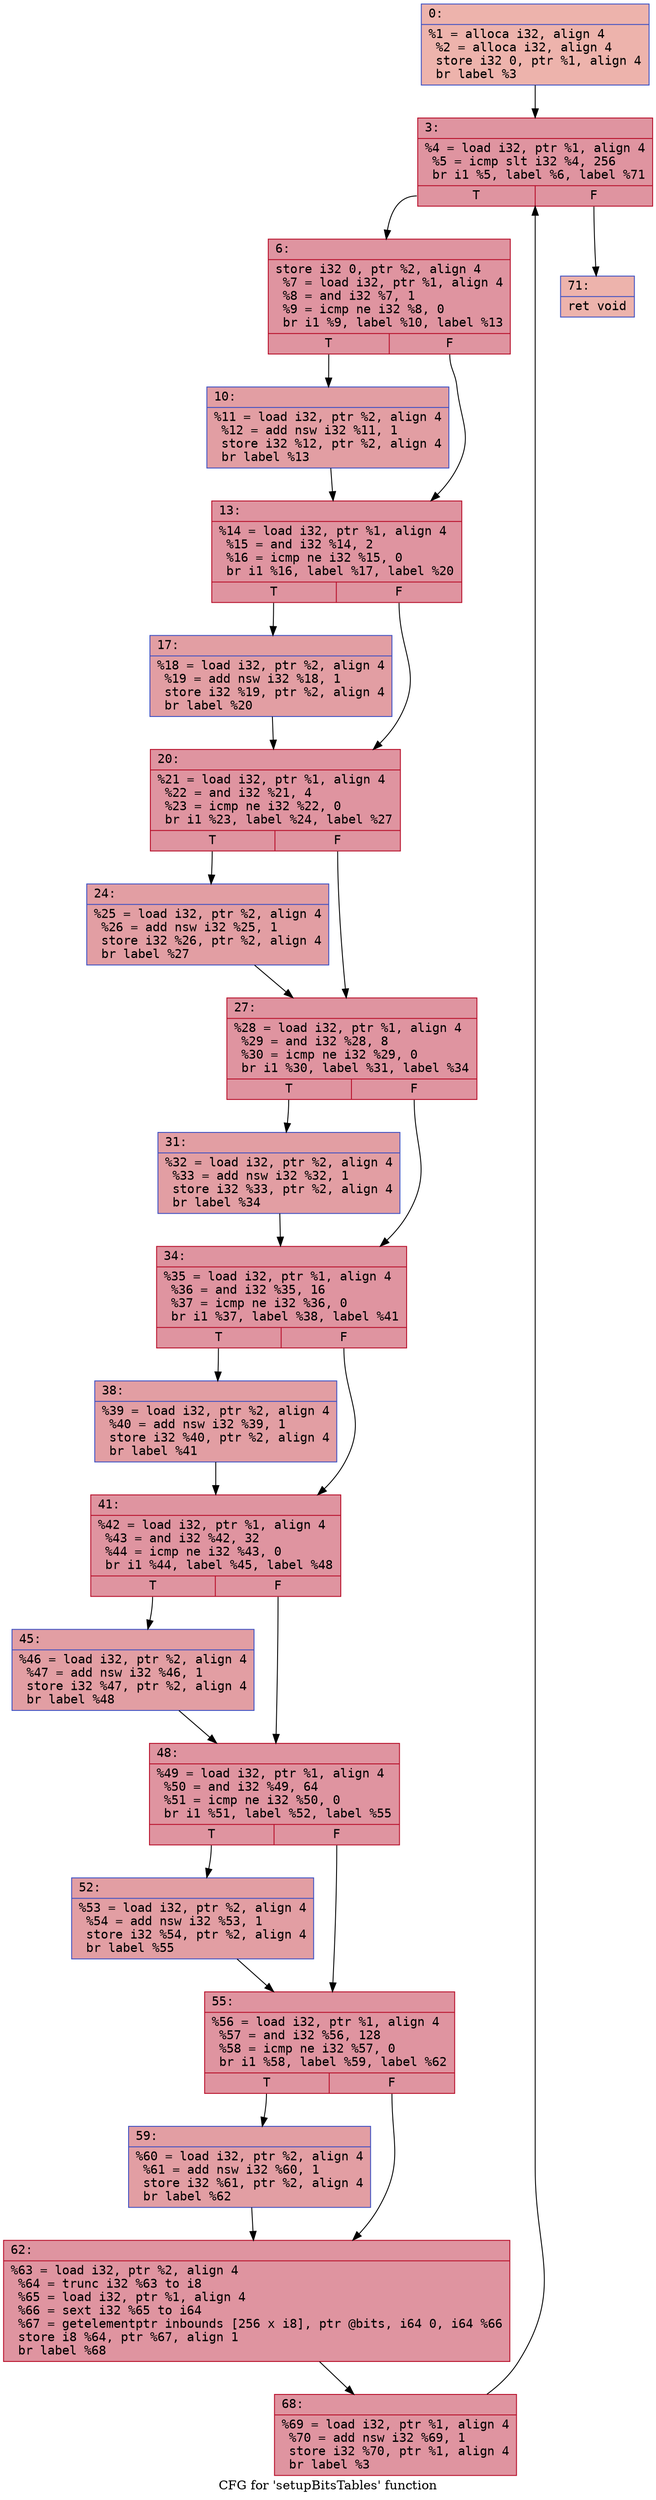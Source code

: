 digraph "CFG for 'setupBitsTables' function" {
	label="CFG for 'setupBitsTables' function";

	Node0x60000159d270 [shape=record,color="#3d50c3ff", style=filled, fillcolor="#d6524470" fontname="Courier",label="{0:\l|  %1 = alloca i32, align 4\l  %2 = alloca i32, align 4\l  store i32 0, ptr %1, align 4\l  br label %3\l}"];
	Node0x60000159d270 -> Node0x60000159d2c0[tooltip="0 -> 3\nProbability 100.00%" ];
	Node0x60000159d2c0 [shape=record,color="#b70d28ff", style=filled, fillcolor="#b70d2870" fontname="Courier",label="{3:\l|  %4 = load i32, ptr %1, align 4\l  %5 = icmp slt i32 %4, 256\l  br i1 %5, label %6, label %71\l|{<s0>T|<s1>F}}"];
	Node0x60000159d2c0:s0 -> Node0x60000159d310[tooltip="3 -> 6\nProbability 96.88%" ];
	Node0x60000159d2c0:s1 -> Node0x60000159d8b0[tooltip="3 -> 71\nProbability 3.12%" ];
	Node0x60000159d310 [shape=record,color="#b70d28ff", style=filled, fillcolor="#b70d2870" fontname="Courier",label="{6:\l|  store i32 0, ptr %2, align 4\l  %7 = load i32, ptr %1, align 4\l  %8 = and i32 %7, 1\l  %9 = icmp ne i32 %8, 0\l  br i1 %9, label %10, label %13\l|{<s0>T|<s1>F}}"];
	Node0x60000159d310:s0 -> Node0x60000159d360[tooltip="6 -> 10\nProbability 50.00%" ];
	Node0x60000159d310:s1 -> Node0x60000159d3b0[tooltip="6 -> 13\nProbability 50.00%" ];
	Node0x60000159d360 [shape=record,color="#3d50c3ff", style=filled, fillcolor="#be242e70" fontname="Courier",label="{10:\l|  %11 = load i32, ptr %2, align 4\l  %12 = add nsw i32 %11, 1\l  store i32 %12, ptr %2, align 4\l  br label %13\l}"];
	Node0x60000159d360 -> Node0x60000159d3b0[tooltip="10 -> 13\nProbability 100.00%" ];
	Node0x60000159d3b0 [shape=record,color="#b70d28ff", style=filled, fillcolor="#b70d2870" fontname="Courier",label="{13:\l|  %14 = load i32, ptr %1, align 4\l  %15 = and i32 %14, 2\l  %16 = icmp ne i32 %15, 0\l  br i1 %16, label %17, label %20\l|{<s0>T|<s1>F}}"];
	Node0x60000159d3b0:s0 -> Node0x60000159d400[tooltip="13 -> 17\nProbability 50.00%" ];
	Node0x60000159d3b0:s1 -> Node0x60000159d450[tooltip="13 -> 20\nProbability 50.00%" ];
	Node0x60000159d400 [shape=record,color="#3d50c3ff", style=filled, fillcolor="#be242e70" fontname="Courier",label="{17:\l|  %18 = load i32, ptr %2, align 4\l  %19 = add nsw i32 %18, 1\l  store i32 %19, ptr %2, align 4\l  br label %20\l}"];
	Node0x60000159d400 -> Node0x60000159d450[tooltip="17 -> 20\nProbability 100.00%" ];
	Node0x60000159d450 [shape=record,color="#b70d28ff", style=filled, fillcolor="#b70d2870" fontname="Courier",label="{20:\l|  %21 = load i32, ptr %1, align 4\l  %22 = and i32 %21, 4\l  %23 = icmp ne i32 %22, 0\l  br i1 %23, label %24, label %27\l|{<s0>T|<s1>F}}"];
	Node0x60000159d450:s0 -> Node0x60000159d4a0[tooltip="20 -> 24\nProbability 50.00%" ];
	Node0x60000159d450:s1 -> Node0x60000159d4f0[tooltip="20 -> 27\nProbability 50.00%" ];
	Node0x60000159d4a0 [shape=record,color="#3d50c3ff", style=filled, fillcolor="#be242e70" fontname="Courier",label="{24:\l|  %25 = load i32, ptr %2, align 4\l  %26 = add nsw i32 %25, 1\l  store i32 %26, ptr %2, align 4\l  br label %27\l}"];
	Node0x60000159d4a0 -> Node0x60000159d4f0[tooltip="24 -> 27\nProbability 100.00%" ];
	Node0x60000159d4f0 [shape=record,color="#b70d28ff", style=filled, fillcolor="#b70d2870" fontname="Courier",label="{27:\l|  %28 = load i32, ptr %1, align 4\l  %29 = and i32 %28, 8\l  %30 = icmp ne i32 %29, 0\l  br i1 %30, label %31, label %34\l|{<s0>T|<s1>F}}"];
	Node0x60000159d4f0:s0 -> Node0x60000159d540[tooltip="27 -> 31\nProbability 50.00%" ];
	Node0x60000159d4f0:s1 -> Node0x60000159d590[tooltip="27 -> 34\nProbability 50.00%" ];
	Node0x60000159d540 [shape=record,color="#3d50c3ff", style=filled, fillcolor="#be242e70" fontname="Courier",label="{31:\l|  %32 = load i32, ptr %2, align 4\l  %33 = add nsw i32 %32, 1\l  store i32 %33, ptr %2, align 4\l  br label %34\l}"];
	Node0x60000159d540 -> Node0x60000159d590[tooltip="31 -> 34\nProbability 100.00%" ];
	Node0x60000159d590 [shape=record,color="#b70d28ff", style=filled, fillcolor="#b70d2870" fontname="Courier",label="{34:\l|  %35 = load i32, ptr %1, align 4\l  %36 = and i32 %35, 16\l  %37 = icmp ne i32 %36, 0\l  br i1 %37, label %38, label %41\l|{<s0>T|<s1>F}}"];
	Node0x60000159d590:s0 -> Node0x60000159d5e0[tooltip="34 -> 38\nProbability 50.00%" ];
	Node0x60000159d590:s1 -> Node0x60000159d630[tooltip="34 -> 41\nProbability 50.00%" ];
	Node0x60000159d5e0 [shape=record,color="#3d50c3ff", style=filled, fillcolor="#be242e70" fontname="Courier",label="{38:\l|  %39 = load i32, ptr %2, align 4\l  %40 = add nsw i32 %39, 1\l  store i32 %40, ptr %2, align 4\l  br label %41\l}"];
	Node0x60000159d5e0 -> Node0x60000159d630[tooltip="38 -> 41\nProbability 100.00%" ];
	Node0x60000159d630 [shape=record,color="#b70d28ff", style=filled, fillcolor="#b70d2870" fontname="Courier",label="{41:\l|  %42 = load i32, ptr %1, align 4\l  %43 = and i32 %42, 32\l  %44 = icmp ne i32 %43, 0\l  br i1 %44, label %45, label %48\l|{<s0>T|<s1>F}}"];
	Node0x60000159d630:s0 -> Node0x60000159d680[tooltip="41 -> 45\nProbability 50.00%" ];
	Node0x60000159d630:s1 -> Node0x60000159d6d0[tooltip="41 -> 48\nProbability 50.00%" ];
	Node0x60000159d680 [shape=record,color="#3d50c3ff", style=filled, fillcolor="#be242e70" fontname="Courier",label="{45:\l|  %46 = load i32, ptr %2, align 4\l  %47 = add nsw i32 %46, 1\l  store i32 %47, ptr %2, align 4\l  br label %48\l}"];
	Node0x60000159d680 -> Node0x60000159d6d0[tooltip="45 -> 48\nProbability 100.00%" ];
	Node0x60000159d6d0 [shape=record,color="#b70d28ff", style=filled, fillcolor="#b70d2870" fontname="Courier",label="{48:\l|  %49 = load i32, ptr %1, align 4\l  %50 = and i32 %49, 64\l  %51 = icmp ne i32 %50, 0\l  br i1 %51, label %52, label %55\l|{<s0>T|<s1>F}}"];
	Node0x60000159d6d0:s0 -> Node0x60000159d720[tooltip="48 -> 52\nProbability 50.00%" ];
	Node0x60000159d6d0:s1 -> Node0x60000159d770[tooltip="48 -> 55\nProbability 50.00%" ];
	Node0x60000159d720 [shape=record,color="#3d50c3ff", style=filled, fillcolor="#be242e70" fontname="Courier",label="{52:\l|  %53 = load i32, ptr %2, align 4\l  %54 = add nsw i32 %53, 1\l  store i32 %54, ptr %2, align 4\l  br label %55\l}"];
	Node0x60000159d720 -> Node0x60000159d770[tooltip="52 -> 55\nProbability 100.00%" ];
	Node0x60000159d770 [shape=record,color="#b70d28ff", style=filled, fillcolor="#b70d2870" fontname="Courier",label="{55:\l|  %56 = load i32, ptr %1, align 4\l  %57 = and i32 %56, 128\l  %58 = icmp ne i32 %57, 0\l  br i1 %58, label %59, label %62\l|{<s0>T|<s1>F}}"];
	Node0x60000159d770:s0 -> Node0x60000159d7c0[tooltip="55 -> 59\nProbability 50.00%" ];
	Node0x60000159d770:s1 -> Node0x60000159d810[tooltip="55 -> 62\nProbability 50.00%" ];
	Node0x60000159d7c0 [shape=record,color="#3d50c3ff", style=filled, fillcolor="#be242e70" fontname="Courier",label="{59:\l|  %60 = load i32, ptr %2, align 4\l  %61 = add nsw i32 %60, 1\l  store i32 %61, ptr %2, align 4\l  br label %62\l}"];
	Node0x60000159d7c0 -> Node0x60000159d810[tooltip="59 -> 62\nProbability 100.00%" ];
	Node0x60000159d810 [shape=record,color="#b70d28ff", style=filled, fillcolor="#b70d2870" fontname="Courier",label="{62:\l|  %63 = load i32, ptr %2, align 4\l  %64 = trunc i32 %63 to i8\l  %65 = load i32, ptr %1, align 4\l  %66 = sext i32 %65 to i64\l  %67 = getelementptr inbounds [256 x i8], ptr @bits, i64 0, i64 %66\l  store i8 %64, ptr %67, align 1\l  br label %68\l}"];
	Node0x60000159d810 -> Node0x60000159d860[tooltip="62 -> 68\nProbability 100.00%" ];
	Node0x60000159d860 [shape=record,color="#b70d28ff", style=filled, fillcolor="#b70d2870" fontname="Courier",label="{68:\l|  %69 = load i32, ptr %1, align 4\l  %70 = add nsw i32 %69, 1\l  store i32 %70, ptr %1, align 4\l  br label %3\l}"];
	Node0x60000159d860 -> Node0x60000159d2c0[tooltip="68 -> 3\nProbability 100.00%" ];
	Node0x60000159d8b0 [shape=record,color="#3d50c3ff", style=filled, fillcolor="#d6524470" fontname="Courier",label="{71:\l|  ret void\l}"];
}
